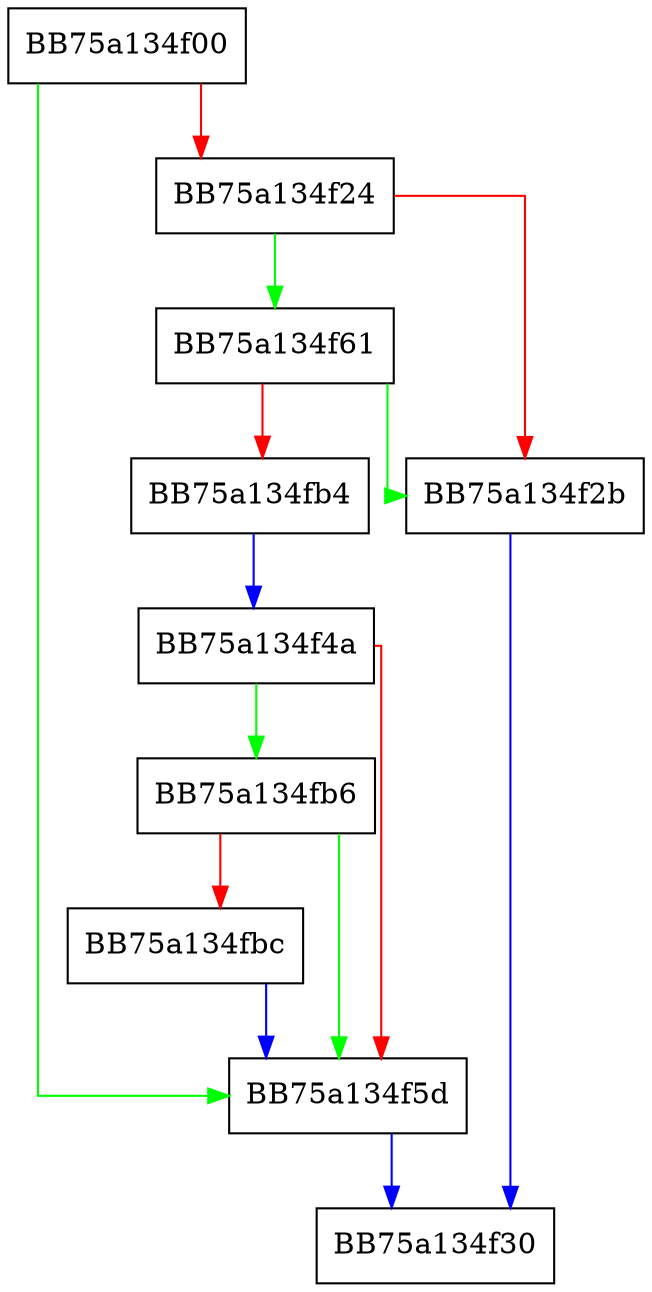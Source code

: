 digraph ShouldReport {
  node [shape="box"];
  graph [splines=ortho];
  BB75a134f00 -> BB75a134f5d [color="green"];
  BB75a134f00 -> BB75a134f24 [color="red"];
  BB75a134f24 -> BB75a134f61 [color="green"];
  BB75a134f24 -> BB75a134f2b [color="red"];
  BB75a134f2b -> BB75a134f30 [color="blue"];
  BB75a134f4a -> BB75a134fb6 [color="green"];
  BB75a134f4a -> BB75a134f5d [color="red"];
  BB75a134f5d -> BB75a134f30 [color="blue"];
  BB75a134f61 -> BB75a134f2b [color="green"];
  BB75a134f61 -> BB75a134fb4 [color="red"];
  BB75a134fb4 -> BB75a134f4a [color="blue"];
  BB75a134fb6 -> BB75a134f5d [color="green"];
  BB75a134fb6 -> BB75a134fbc [color="red"];
  BB75a134fbc -> BB75a134f5d [color="blue"];
}